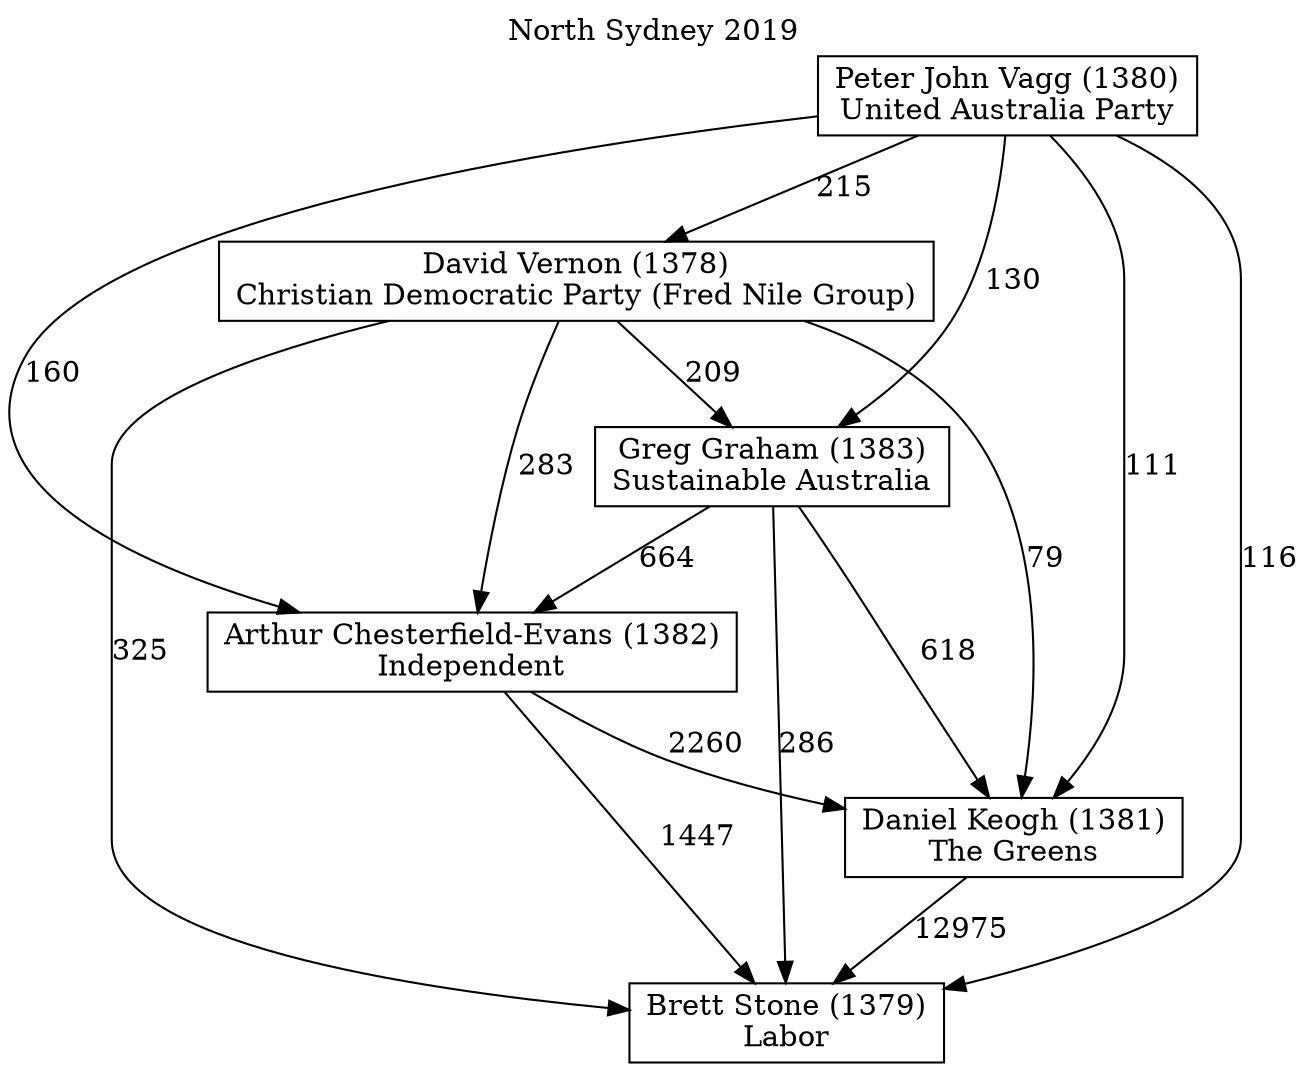 // House preference flow
digraph "Brett Stone (1379)_North Sydney_2019" {
	graph [label="North Sydney 2019" labelloc=t mclimit=10]
	node [shape=box]
	"Arthur Chesterfield-Evans (1382)" [label="Arthur Chesterfield-Evans (1382)
Independent"]
	"Brett Stone (1379)" [label="Brett Stone (1379)
Labor"]
	"Daniel Keogh (1381)" [label="Daniel Keogh (1381)
The Greens"]
	"David Vernon (1378)" [label="David Vernon (1378)
Christian Democratic Party (Fred Nile Group)"]
	"Greg Graham (1383)" [label="Greg Graham (1383)
Sustainable Australia"]
	"Peter John Vagg (1380)" [label="Peter John Vagg (1380)
United Australia Party"]
	"Arthur Chesterfield-Evans (1382)" -> "Brett Stone (1379)" [label=1447]
	"Arthur Chesterfield-Evans (1382)" -> "Daniel Keogh (1381)" [label=2260]
	"Daniel Keogh (1381)" -> "Brett Stone (1379)" [label=12975]
	"David Vernon (1378)" -> "Arthur Chesterfield-Evans (1382)" [label=283]
	"David Vernon (1378)" -> "Brett Stone (1379)" [label=325]
	"David Vernon (1378)" -> "Daniel Keogh (1381)" [label=79]
	"David Vernon (1378)" -> "Greg Graham (1383)" [label=209]
	"Greg Graham (1383)" -> "Arthur Chesterfield-Evans (1382)" [label=664]
	"Greg Graham (1383)" -> "Brett Stone (1379)" [label=286]
	"Greg Graham (1383)" -> "Daniel Keogh (1381)" [label=618]
	"Peter John Vagg (1380)" -> "Arthur Chesterfield-Evans (1382)" [label=160]
	"Peter John Vagg (1380)" -> "Brett Stone (1379)" [label=116]
	"Peter John Vagg (1380)" -> "Daniel Keogh (1381)" [label=111]
	"Peter John Vagg (1380)" -> "David Vernon (1378)" [label=215]
	"Peter John Vagg (1380)" -> "Greg Graham (1383)" [label=130]
}

